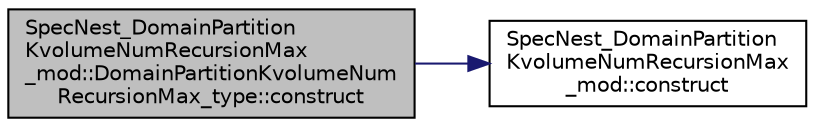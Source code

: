 digraph "SpecNest_DomainPartitionKvolumeNumRecursionMax_mod::DomainPartitionKvolumeNumRecursionMax_type::construct"
{
 // LATEX_PDF_SIZE
  edge [fontname="Helvetica",fontsize="10",labelfontname="Helvetica",labelfontsize="10"];
  node [fontname="Helvetica",fontsize="10",shape=record];
  rankdir="LR";
  Node1 [label="SpecNest_DomainPartition\lKvolumeNumRecursionMax\l_mod::DomainPartitionKvolumeNum\lRecursionMax_type::construct",height=0.2,width=0.4,color="black", fillcolor="grey75", style="filled", fontcolor="black",tooltip=" "];
  Node1 -> Node2 [color="midnightblue",fontsize="10",style="solid",fontname="Helvetica"];
  Node2 [label="SpecNest_DomainPartition\lKvolumeNumRecursionMax\l_mod::construct",height=0.2,width=0.4,color="black", fillcolor="white", style="filled",URL="$namespaceSpecNest__DomainPartitionKvolumeNumRecursionMax__mod.html#af4f7a65694f681d3a25aca6d6bbec592",tooltip=" "];
}
